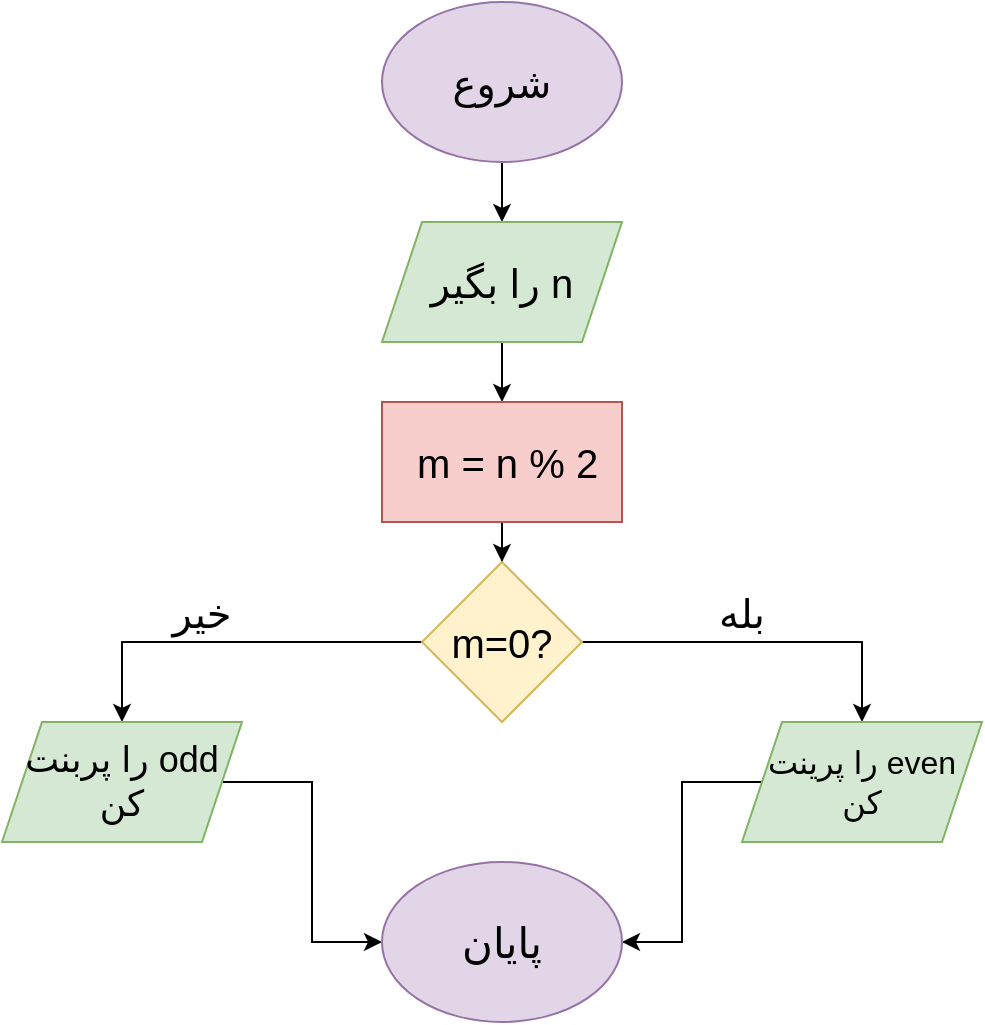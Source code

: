 <mxfile version="21.0.2" type="device"><diagram name="Page-1" id="E7vcCjvMWT-fYyUZcONS"><mxGraphModel dx="1050" dy="523" grid="1" gridSize="10" guides="1" tooltips="1" connect="1" arrows="1" fold="1" page="1" pageScale="1" pageWidth="850" pageHeight="1100" math="0" shadow="0"><root><mxCell id="0"/><mxCell id="1" parent="0"/><mxCell id="FBRhUDUw_lIDVoRWY1M6-3" value="" style="edgeStyle=orthogonalEdgeStyle;rounded=0;orthogonalLoop=1;jettySize=auto;html=1;" edge="1" parent="1" source="FBRhUDUw_lIDVoRWY1M6-1" target="FBRhUDUw_lIDVoRWY1M6-2"><mxGeometry relative="1" as="geometry"/></mxCell><mxCell id="FBRhUDUw_lIDVoRWY1M6-1" value="&lt;font style=&quot;font-size: 20px;&quot;&gt;شروع&lt;/font&gt;" style="ellipse;whiteSpace=wrap;html=1;fillColor=#e1d5e7;strokeColor=#9673a6;" vertex="1" parent="1"><mxGeometry x="370" y="10" width="120" height="80" as="geometry"/></mxCell><mxCell id="FBRhUDUw_lIDVoRWY1M6-5" value="" style="edgeStyle=orthogonalEdgeStyle;rounded=0;orthogonalLoop=1;jettySize=auto;html=1;" edge="1" parent="1" source="FBRhUDUw_lIDVoRWY1M6-2" target="FBRhUDUw_lIDVoRWY1M6-4"><mxGeometry relative="1" as="geometry"/></mxCell><mxCell id="FBRhUDUw_lIDVoRWY1M6-2" value="&lt;div style=&quot;direction: rtl;&quot;&gt;&lt;span style=&quot;font-size: 20px; background-color: initial;&quot;&gt;n را بگیر&lt;/span&gt;&lt;/div&gt;" style="shape=parallelogram;perimeter=parallelogramPerimeter;whiteSpace=wrap;html=1;fixedSize=1;fillColor=#d5e8d4;strokeColor=#82b366;" vertex="1" parent="1"><mxGeometry x="370" y="120" width="120" height="60" as="geometry"/></mxCell><mxCell id="FBRhUDUw_lIDVoRWY1M6-7" value="" style="edgeStyle=orthogonalEdgeStyle;rounded=0;orthogonalLoop=1;jettySize=auto;html=1;" edge="1" parent="1" source="FBRhUDUw_lIDVoRWY1M6-4" target="FBRhUDUw_lIDVoRWY1M6-6"><mxGeometry relative="1" as="geometry"/></mxCell><mxCell id="FBRhUDUw_lIDVoRWY1M6-4" value="&lt;font style=&quot;font-size: 20px;&quot;&gt;&amp;nbsp;m = n % 2&lt;/font&gt;" style="rounded=0;whiteSpace=wrap;html=1;fillColor=#f8cecc;strokeColor=#b85450;" vertex="1" parent="1"><mxGeometry x="370" y="210" width="120" height="60" as="geometry"/></mxCell><mxCell id="FBRhUDUw_lIDVoRWY1M6-10" style="edgeStyle=orthogonalEdgeStyle;rounded=0;orthogonalLoop=1;jettySize=auto;html=1;entryX=0.5;entryY=0;entryDx=0;entryDy=0;" edge="1" parent="1" source="FBRhUDUw_lIDVoRWY1M6-6" target="FBRhUDUw_lIDVoRWY1M6-9"><mxGeometry relative="1" as="geometry"/></mxCell><mxCell id="FBRhUDUw_lIDVoRWY1M6-11" style="edgeStyle=orthogonalEdgeStyle;rounded=0;orthogonalLoop=1;jettySize=auto;html=1;entryX=0.5;entryY=0;entryDx=0;entryDy=0;" edge="1" parent="1" source="FBRhUDUw_lIDVoRWY1M6-6" target="FBRhUDUw_lIDVoRWY1M6-8"><mxGeometry relative="1" as="geometry"/></mxCell><mxCell id="FBRhUDUw_lIDVoRWY1M6-6" value="&lt;font style=&quot;font-size: 20px;&quot;&gt;m=0?&lt;/font&gt;" style="rhombus;whiteSpace=wrap;html=1;fillColor=#fff2cc;strokeColor=#d6b656;" vertex="1" parent="1"><mxGeometry x="390" y="290" width="80" height="80" as="geometry"/></mxCell><mxCell id="FBRhUDUw_lIDVoRWY1M6-17" style="edgeStyle=orthogonalEdgeStyle;rounded=0;orthogonalLoop=1;jettySize=auto;html=1;entryX=0;entryY=0.5;entryDx=0;entryDy=0;" edge="1" parent="1" source="FBRhUDUw_lIDVoRWY1M6-8" target="FBRhUDUw_lIDVoRWY1M6-15"><mxGeometry relative="1" as="geometry"/></mxCell><mxCell id="FBRhUDUw_lIDVoRWY1M6-8" value="&lt;div style=&quot;direction: rtl;&quot;&gt;&lt;span style=&quot;background-color: initial;&quot;&gt;&lt;font style=&quot;font-size: 18px;&quot;&gt;odd را پربنت کن&lt;/font&gt;&lt;/span&gt;&lt;/div&gt;" style="shape=parallelogram;perimeter=parallelogramPerimeter;whiteSpace=wrap;html=1;fixedSize=1;fillColor=#d5e8d4;strokeColor=#82b366;" vertex="1" parent="1"><mxGeometry x="180" y="370" width="120" height="60" as="geometry"/></mxCell><mxCell id="FBRhUDUw_lIDVoRWY1M6-16" style="edgeStyle=orthogonalEdgeStyle;rounded=0;orthogonalLoop=1;jettySize=auto;html=1;entryX=1;entryY=0.5;entryDx=0;entryDy=0;" edge="1" parent="1" source="FBRhUDUw_lIDVoRWY1M6-9" target="FBRhUDUw_lIDVoRWY1M6-15"><mxGeometry relative="1" as="geometry"/></mxCell><mxCell id="FBRhUDUw_lIDVoRWY1M6-9" value="&lt;div style=&quot;direction: rtl;&quot;&gt;&lt;span style=&quot;background-color: initial;&quot;&gt;&lt;font style=&quot;font-size: 16px;&quot;&gt;even را پرینت کن&lt;/font&gt;&lt;/span&gt;&lt;/div&gt;" style="shape=parallelogram;perimeter=parallelogramPerimeter;whiteSpace=wrap;html=1;fixedSize=1;fillColor=#d5e8d4;strokeColor=#82b366;" vertex="1" parent="1"><mxGeometry x="550" y="370" width="120" height="60" as="geometry"/></mxCell><mxCell id="FBRhUDUw_lIDVoRWY1M6-12" value="&lt;font style=&quot;font-size: 20px;&quot;&gt;بله&lt;/font&gt;" style="text;html=1;strokeColor=none;fillColor=none;align=center;verticalAlign=middle;whiteSpace=wrap;rounded=0;" vertex="1" parent="1"><mxGeometry x="520" y="300" width="60" height="30" as="geometry"/></mxCell><mxCell id="FBRhUDUw_lIDVoRWY1M6-14" value="&lt;font style=&quot;font-size: 20px;&quot;&gt;خیر&lt;/font&gt;" style="text;html=1;strokeColor=none;fillColor=none;align=center;verticalAlign=middle;whiteSpace=wrap;rounded=0;" vertex="1" parent="1"><mxGeometry x="250" y="300" width="60" height="30" as="geometry"/></mxCell><mxCell id="FBRhUDUw_lIDVoRWY1M6-15" value="&lt;font style=&quot;font-size: 21px;&quot;&gt;پایان&lt;/font&gt;" style="ellipse;whiteSpace=wrap;html=1;fillColor=#e1d5e7;strokeColor=#9673a6;" vertex="1" parent="1"><mxGeometry x="370" y="440" width="120" height="80" as="geometry"/></mxCell></root></mxGraphModel></diagram></mxfile>